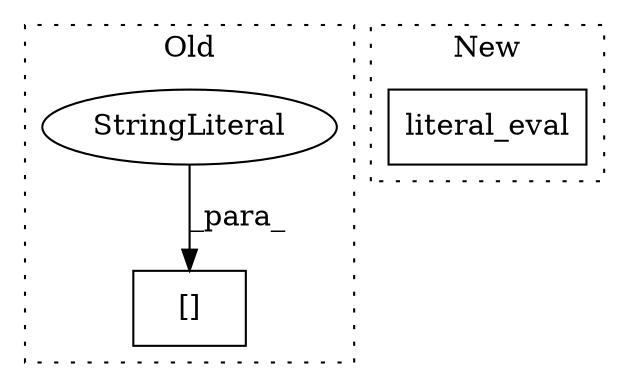 digraph G {
subgraph cluster0 {
1 [label="[]" a="2" s="6373,6389" l="5,1" shape="box"];
3 [label="StringLiteral" a="45" s="6378" l="11" shape="ellipse"];
label = "Old";
style="dotted";
}
subgraph cluster1 {
2 [label="literal_eval" a="32" s="6604,6627" l="13,1" shape="box"];
label = "New";
style="dotted";
}
3 -> 1 [label="_para_"];
}